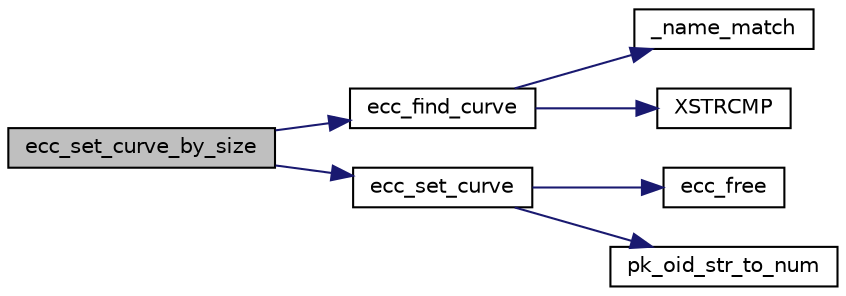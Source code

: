 digraph "ecc_set_curve_by_size"
{
 // LATEX_PDF_SIZE
  edge [fontname="Helvetica",fontsize="10",labelfontname="Helvetica",labelfontsize="10"];
  node [fontname="Helvetica",fontsize="10",shape=record];
  rankdir="LR";
  Node17 [label="ecc_set_curve_by_size",height=0.2,width=0.4,color="black", fillcolor="grey75", style="filled", fontcolor="black",tooltip=" "];
  Node17 -> Node18 [color="midnightblue",fontsize="10",style="solid",fontname="Helvetica"];
  Node18 [label="ecc_find_curve",height=0.2,width=0.4,color="black", fillcolor="white", style="filled",URL="$ecc__find__curve_8c.html#ad928083861ba212cb0c270bcf10b0403",tooltip=" "];
  Node18 -> Node19 [color="midnightblue",fontsize="10",style="solid",fontname="Helvetica"];
  Node19 [label="_name_match",height=0.2,width=0.4,color="black", fillcolor="white", style="filled",URL="$ecc__find__curve_8c.html#a78e7ebed1017ea1869d0a9eb80fcfb0f",tooltip=" "];
  Node18 -> Node20 [color="midnightblue",fontsize="10",style="solid",fontname="Helvetica"];
  Node20 [label="XSTRCMP",height=0.2,width=0.4,color="black", fillcolor="white", style="filled",URL="$tomcrypt__cfg_8h.html#a5d6e3d69e1d3f54de008b963bba3c6b3",tooltip=" "];
  Node17 -> Node21 [color="midnightblue",fontsize="10",style="solid",fontname="Helvetica"];
  Node21 [label="ecc_set_curve",height=0.2,width=0.4,color="black", fillcolor="white", style="filled",URL="$ecc__set__curve_8c.html#ae59e3d6f85b87d050df0ece7c6f5c661",tooltip=" "];
  Node21 -> Node22 [color="midnightblue",fontsize="10",style="solid",fontname="Helvetica"];
  Node22 [label="ecc_free",height=0.2,width=0.4,color="black", fillcolor="white", style="filled",URL="$ecc__free_8c.html#a73cd81ea7d3b24f2d9ef309c4b22e3b7",tooltip="Free an ECC key from memory."];
  Node21 -> Node23 [color="midnightblue",fontsize="10",style="solid",fontname="Helvetica"];
  Node23 [label="pk_oid_str_to_num",height=0.2,width=0.4,color="black", fillcolor="white", style="filled",URL="$tomcrypt__private_8h.html#ad99c87d19f50f703708d36a931fe5df6",tooltip=" "];
}
